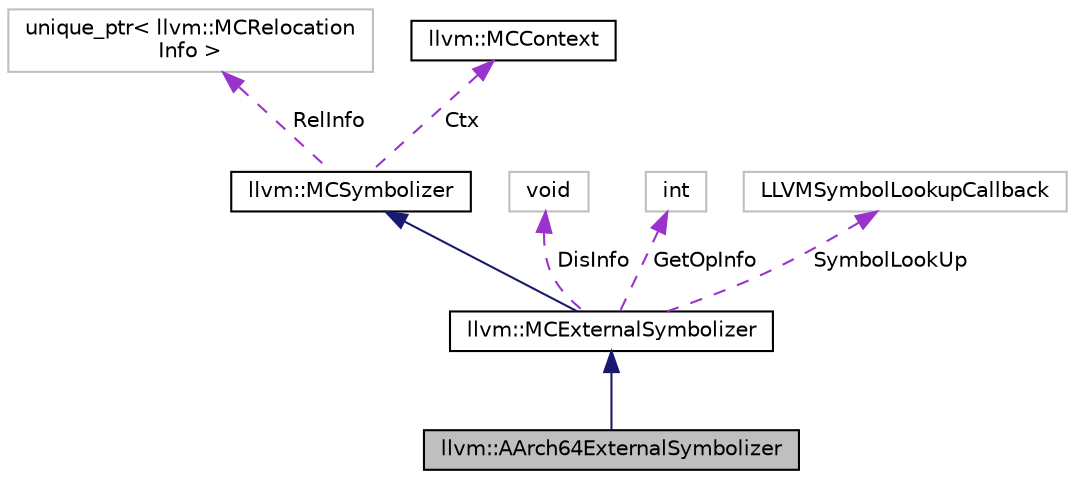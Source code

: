 digraph "llvm::AArch64ExternalSymbolizer"
{
 // LATEX_PDF_SIZE
  bgcolor="transparent";
  edge [fontname="Helvetica",fontsize="10",labelfontname="Helvetica",labelfontsize="10"];
  node [fontname="Helvetica",fontsize="10",shape=record];
  Node1 [label="llvm::AArch64ExternalSymbolizer",height=0.2,width=0.4,color="black", fillcolor="grey75", style="filled", fontcolor="black",tooltip=" "];
  Node2 -> Node1 [dir="back",color="midnightblue",fontsize="10",style="solid",fontname="Helvetica"];
  Node2 [label="llvm::MCExternalSymbolizer",height=0.2,width=0.4,color="black",URL="$classllvm_1_1MCExternalSymbolizer.html",tooltip="Symbolize using user-provided, C API, callbacks."];
  Node3 -> Node2 [dir="back",color="midnightblue",fontsize="10",style="solid",fontname="Helvetica"];
  Node3 [label="llvm::MCSymbolizer",height=0.2,width=0.4,color="black",URL="$classllvm_1_1MCSymbolizer.html",tooltip="Symbolize and annotate disassembled instructions."];
  Node4 -> Node3 [dir="back",color="darkorchid3",fontsize="10",style="dashed",label=" RelInfo" ,fontname="Helvetica"];
  Node4 [label="unique_ptr\< llvm::MCRelocation\lInfo \>",height=0.2,width=0.4,color="grey75",tooltip=" "];
  Node5 -> Node3 [dir="back",color="darkorchid3",fontsize="10",style="dashed",label=" Ctx" ,fontname="Helvetica"];
  Node5 [label="llvm::MCContext",height=0.2,width=0.4,color="black",URL="$classllvm_1_1MCContext.html",tooltip="Context object for machine code objects."];
  Node6 -> Node2 [dir="back",color="darkorchid3",fontsize="10",style="dashed",label=" DisInfo" ,fontname="Helvetica"];
  Node6 [label="void",height=0.2,width=0.4,color="grey75",tooltip=" "];
  Node7 -> Node2 [dir="back",color="darkorchid3",fontsize="10",style="dashed",label=" GetOpInfo" ,fontname="Helvetica"];
  Node7 [label="int",height=0.2,width=0.4,color="grey75",tooltip=" "];
  Node8 -> Node2 [dir="back",color="darkorchid3",fontsize="10",style="dashed",label=" SymbolLookUp" ,fontname="Helvetica"];
  Node8 [label="LLVMSymbolLookupCallback",height=0.2,width=0.4,color="grey75",tooltip=" "];
}
